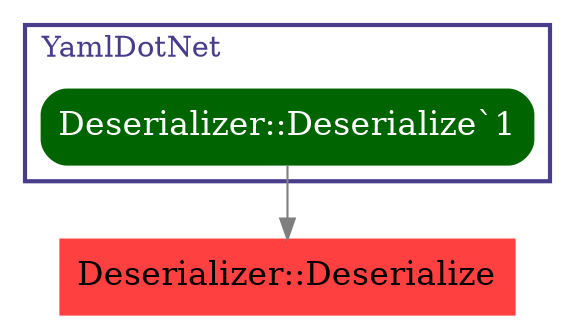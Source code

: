 digraph G {
node [fontsize = 16];
0 [label="Deserializer::Deserialize", shape="box", style="filled", fillcolor="brown1", color="brown1"];
subgraph cluster_0 {
label="YamlDotNet";
color=darkslateblue;
fontcolor=darkslateblue;
penwidth=2;
labeljust=l;
1 [label="Deserializer::Deserialize`1", shape="box", style="filled, rounded", fillcolor="darkgreen", color="darkgreen", fontcolor="white"];
}
1 -> 0 [color="gray50"];
}
